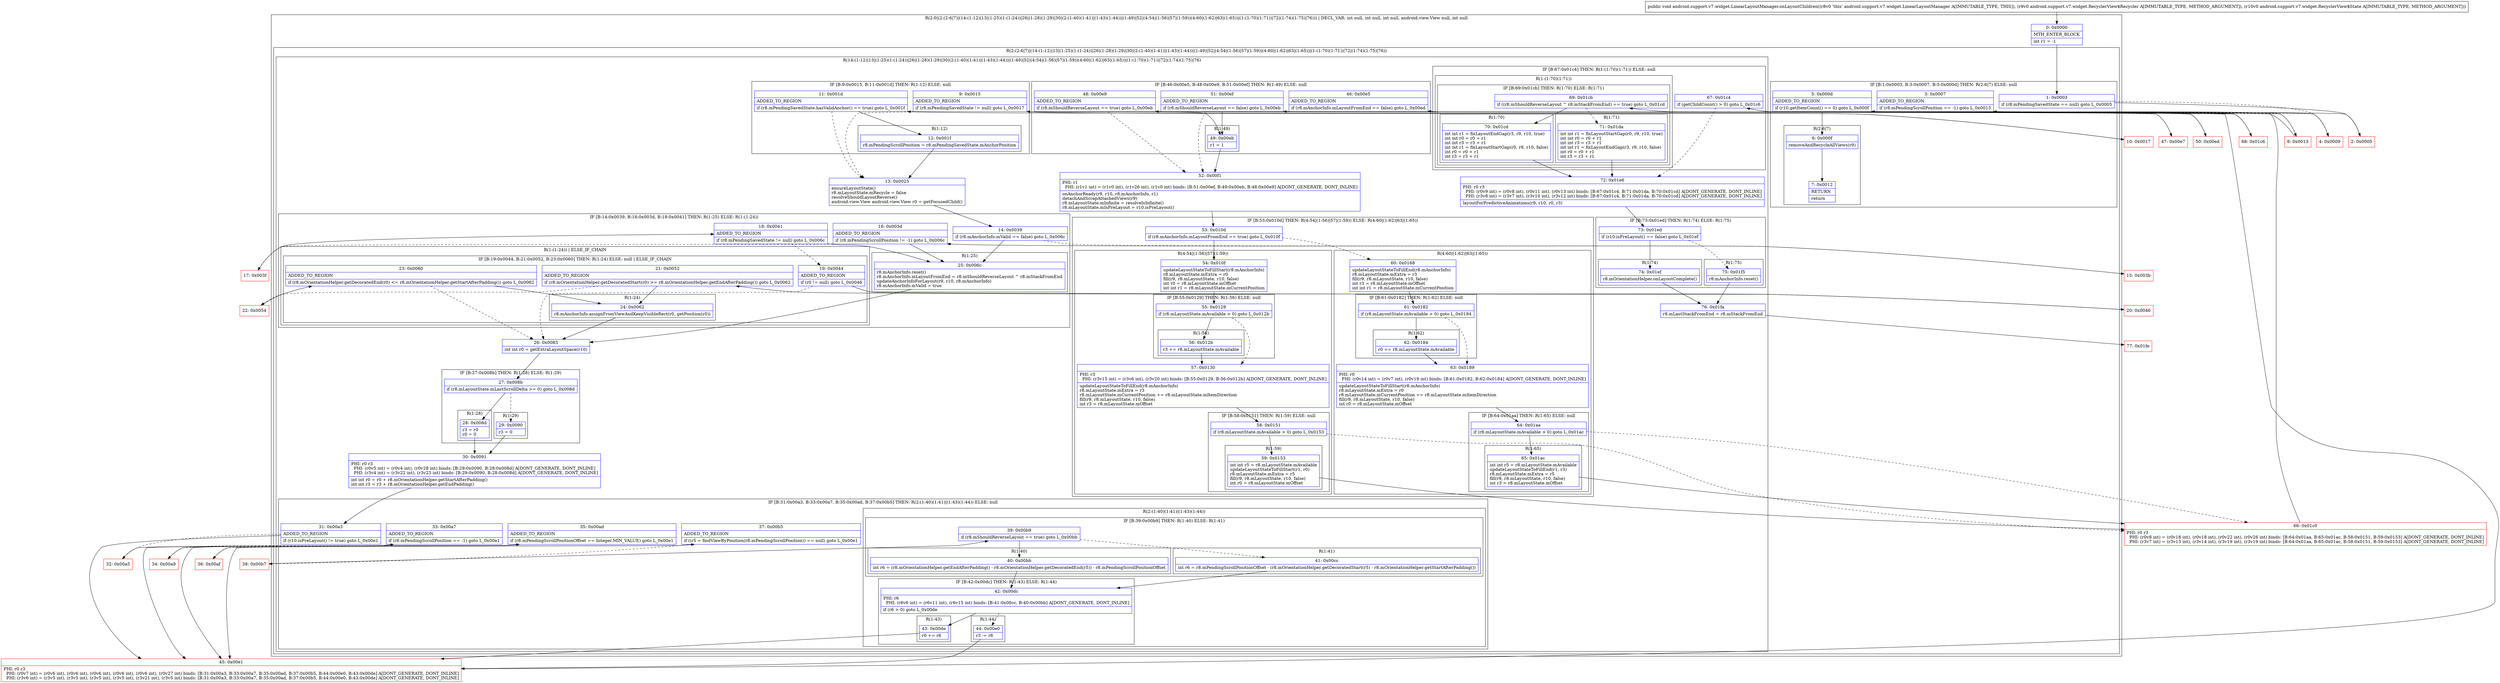digraph "CFG forandroid.support.v7.widget.LinearLayoutManager.onLayoutChildren(Landroid\/support\/v7\/widget\/RecyclerView$Recycler;Landroid\/support\/v7\/widget\/RecyclerView$State;)V" {
subgraph cluster_Region_875300690 {
label = "R(2:0|(2:(2:6|7)|(14:(1:12)|13|(1:25)(1:(1:24))|26|(1:28)(1:29)|30|(2:(1:40)(1:41)|(1:43)(1:44))|(1:49)|52|(4:54|(1:56)|57|(1:59))(4:60|(1:62)|63|(1:65))|(1:(1:70)(1:71))|72|(1:74)(1:75)|76))) | DECL_VAR: int null, int null, int null, android.view.View null, int null\l";
node [shape=record,color=blue];
Node_0 [shape=record,label="{0\:\ 0x0000|MTH_ENTER_BLOCK\l|int r1 = \-1\l}"];
subgraph cluster_Region_634061157 {
label = "R(2:(2:6|7)|(14:(1:12)|13|(1:25)(1:(1:24))|26|(1:28)(1:29)|30|(2:(1:40)(1:41)|(1:43)(1:44))|(1:49)|52|(4:54|(1:56)|57|(1:59))(4:60|(1:62)|63|(1:65))|(1:(1:70)(1:71))|72|(1:74)(1:75)|76))";
node [shape=record,color=blue];
subgraph cluster_IfRegion_1017998880 {
label = "IF [B:1:0x0003, B:3:0x0007, B:5:0x000d] THEN: R(2:6|7) ELSE: null";
node [shape=record,color=blue];
Node_1 [shape=record,label="{1\:\ 0x0003|if (r8.mPendingSavedState == null) goto L_0x0005\l}"];
Node_3 [shape=record,label="{3\:\ 0x0007|ADDED_TO_REGION\l|if (r8.mPendingScrollPosition == \-1) goto L_0x0013\l}"];
Node_5 [shape=record,label="{5\:\ 0x000d|ADDED_TO_REGION\l|if (r10.getItemCount() == 0) goto L_0x000f\l}"];
subgraph cluster_Region_1479690279 {
label = "R(2:6|7)";
node [shape=record,color=blue];
Node_6 [shape=record,label="{6\:\ 0x000f|removeAndRecycleAllViews(r9)\l}"];
Node_7 [shape=record,label="{7\:\ 0x0012|RETURN\l|return\l}"];
}
}
subgraph cluster_Region_1039154716 {
label = "R(14:(1:12)|13|(1:25)(1:(1:24))|26|(1:28)(1:29)|30|(2:(1:40)(1:41)|(1:43)(1:44))|(1:49)|52|(4:54|(1:56)|57|(1:59))(4:60|(1:62)|63|(1:65))|(1:(1:70)(1:71))|72|(1:74)(1:75)|76)";
node [shape=record,color=blue];
subgraph cluster_IfRegion_1370813186 {
label = "IF [B:9:0x0015, B:11:0x001d] THEN: R(1:12) ELSE: null";
node [shape=record,color=blue];
Node_9 [shape=record,label="{9\:\ 0x0015|ADDED_TO_REGION\l|if (r8.mPendingSavedState != null) goto L_0x0017\l}"];
Node_11 [shape=record,label="{11\:\ 0x001d|ADDED_TO_REGION\l|if (r8.mPendingSavedState.hasValidAnchor() == true) goto L_0x001f\l}"];
subgraph cluster_Region_738791544 {
label = "R(1:12)";
node [shape=record,color=blue];
Node_12 [shape=record,label="{12\:\ 0x001f|r8.mPendingScrollPosition = r8.mPendingSavedState.mAnchorPosition\l}"];
}
}
Node_13 [shape=record,label="{13\:\ 0x0025|ensureLayoutState()\lr8.mLayoutState.mRecycle = false\lresolveShouldLayoutReverse()\landroid.view.View android.view.View r0 = getFocusedChild()\l}"];
subgraph cluster_IfRegion_2063771575 {
label = "IF [B:14:0x0039, B:16:0x003d, B:18:0x0041] THEN: R(1:25) ELSE: R(1:(1:24))";
node [shape=record,color=blue];
Node_14 [shape=record,label="{14\:\ 0x0039|if (r8.mAnchorInfo.mValid == false) goto L_0x006c\l}"];
Node_16 [shape=record,label="{16\:\ 0x003d|ADDED_TO_REGION\l|if (r8.mPendingScrollPosition != \-1) goto L_0x006c\l}"];
Node_18 [shape=record,label="{18\:\ 0x0041|ADDED_TO_REGION\l|if (r8.mPendingSavedState != null) goto L_0x006c\l}"];
subgraph cluster_Region_834386816 {
label = "R(1:25)";
node [shape=record,color=blue];
Node_25 [shape=record,label="{25\:\ 0x006c|r8.mAnchorInfo.reset()\lr8.mAnchorInfo.mLayoutFromEnd = r8.mShouldReverseLayout ^ r8.mStackFromEnd\lupdateAnchorInfoForLayout(r9, r10, r8.mAnchorInfo)\lr8.mAnchorInfo.mValid = true\l}"];
}
subgraph cluster_Region_1197568598 {
label = "R(1:(1:24)) | ELSE_IF_CHAIN\l";
node [shape=record,color=blue];
subgraph cluster_IfRegion_479322506 {
label = "IF [B:19:0x0044, B:21:0x0052, B:23:0x0060] THEN: R(1:24) ELSE: null | ELSE_IF_CHAIN\l";
node [shape=record,color=blue];
Node_19 [shape=record,label="{19\:\ 0x0044|ADDED_TO_REGION\l|if (r0 != null) goto L_0x0046\l}"];
Node_21 [shape=record,label="{21\:\ 0x0052|ADDED_TO_REGION\l|if (r8.mOrientationHelper.getDecoratedStart(r0) \>= r8.mOrientationHelper.getEndAfterPadding()) goto L_0x0062\l}"];
Node_23 [shape=record,label="{23\:\ 0x0060|ADDED_TO_REGION\l|if (r8.mOrientationHelper.getDecoratedEnd(r0) \<= r8.mOrientationHelper.getStartAfterPadding()) goto L_0x0062\l}"];
subgraph cluster_Region_1213428701 {
label = "R(1:24)";
node [shape=record,color=blue];
Node_24 [shape=record,label="{24\:\ 0x0062|r8.mAnchorInfo.assignFromViewAndKeepVisibleRect(r0, getPosition(r0))\l}"];
}
}
}
}
Node_26 [shape=record,label="{26\:\ 0x0083|int int r0 = getExtraLayoutSpace(r10)\l}"];
subgraph cluster_IfRegion_596586514 {
label = "IF [B:27:0x008b] THEN: R(1:28) ELSE: R(1:29)";
node [shape=record,color=blue];
Node_27 [shape=record,label="{27\:\ 0x008b|if (r8.mLayoutState.mLastScrollDelta \>= 0) goto L_0x008d\l}"];
subgraph cluster_Region_1828775925 {
label = "R(1:28)";
node [shape=record,color=blue];
Node_28 [shape=record,label="{28\:\ 0x008d|r3 = r0\lr0 = 0\l}"];
}
subgraph cluster_Region_1371284631 {
label = "R(1:29)";
node [shape=record,color=blue];
Node_29 [shape=record,label="{29\:\ 0x0090|r3 = 0\l}"];
}
}
Node_30 [shape=record,label="{30\:\ 0x0091|PHI: r0 r3 \l  PHI: (r0v5 int) = (r0v4 int), (r0v28 int) binds: [B:29:0x0090, B:28:0x008d] A[DONT_GENERATE, DONT_INLINE]\l  PHI: (r3v4 int) = (r3v22 int), (r3v23 int) binds: [B:29:0x0090, B:28:0x008d] A[DONT_GENERATE, DONT_INLINE]\l|int int r0 = r0 + r8.mOrientationHelper.getStartAfterPadding()\lint int r3 = r3 + r8.mOrientationHelper.getEndPadding()\l}"];
subgraph cluster_IfRegion_1298007243 {
label = "IF [B:31:0x00a3, B:33:0x00a7, B:35:0x00ad, B:37:0x00b5] THEN: R(2:(1:40)(1:41)|(1:43)(1:44)) ELSE: null";
node [shape=record,color=blue];
Node_31 [shape=record,label="{31\:\ 0x00a3|ADDED_TO_REGION\l|if (r10.isPreLayout() != true) goto L_0x00e1\l}"];
Node_33 [shape=record,label="{33\:\ 0x00a7|ADDED_TO_REGION\l|if (r8.mPendingScrollPosition == \-1) goto L_0x00e1\l}"];
Node_35 [shape=record,label="{35\:\ 0x00ad|ADDED_TO_REGION\l|if (r8.mPendingScrollPositionOffset == Integer.MIN_VALUE) goto L_0x00e1\l}"];
Node_37 [shape=record,label="{37\:\ 0x00b5|ADDED_TO_REGION\l|if ((r5 = findViewByPosition(r8.mPendingScrollPosition)) == null) goto L_0x00e1\l}"];
subgraph cluster_Region_567660891 {
label = "R(2:(1:40)(1:41)|(1:43)(1:44))";
node [shape=record,color=blue];
subgraph cluster_IfRegion_1844114677 {
label = "IF [B:39:0x00b9] THEN: R(1:40) ELSE: R(1:41)";
node [shape=record,color=blue];
Node_39 [shape=record,label="{39\:\ 0x00b9|if (r8.mShouldReverseLayout == true) goto L_0x00bb\l}"];
subgraph cluster_Region_929881780 {
label = "R(1:40)";
node [shape=record,color=blue];
Node_40 [shape=record,label="{40\:\ 0x00bb|int r6 = (r8.mOrientationHelper.getEndAfterPadding() \- r8.mOrientationHelper.getDecoratedEnd(r5)) \- r8.mPendingScrollPositionOffset\l}"];
}
subgraph cluster_Region_1200510252 {
label = "R(1:41)";
node [shape=record,color=blue];
Node_41 [shape=record,label="{41\:\ 0x00cc|int r6 = r8.mPendingScrollPositionOffset \- (r8.mOrientationHelper.getDecoratedStart(r5) \- r8.mOrientationHelper.getStartAfterPadding())\l}"];
}
}
subgraph cluster_IfRegion_926897914 {
label = "IF [B:42:0x00dc] THEN: R(1:43) ELSE: R(1:44)";
node [shape=record,color=blue];
Node_42 [shape=record,label="{42\:\ 0x00dc|PHI: r6 \l  PHI: (r6v6 int) = (r6v11 int), (r6v15 int) binds: [B:41:0x00cc, B:40:0x00bb] A[DONT_GENERATE, DONT_INLINE]\l|if (r6 \> 0) goto L_0x00de\l}"];
subgraph cluster_Region_288119963 {
label = "R(1:43)";
node [shape=record,color=blue];
Node_43 [shape=record,label="{43\:\ 0x00de|r0 += r6\l}"];
}
subgraph cluster_Region_1780391792 {
label = "R(1:44)";
node [shape=record,color=blue];
Node_44 [shape=record,label="{44\:\ 0x00e0|r3 \-= r6\l}"];
}
}
}
}
subgraph cluster_IfRegion_184181898 {
label = "IF [B:46:0x00e5, B:48:0x00e9, B:51:0x00ef] THEN: R(1:49) ELSE: null";
node [shape=record,color=blue];
Node_46 [shape=record,label="{46\:\ 0x00e5|ADDED_TO_REGION\l|if (r8.mAnchorInfo.mLayoutFromEnd == false) goto L_0x00ed\l}"];
Node_48 [shape=record,label="{48\:\ 0x00e9|ADDED_TO_REGION\l|if (r8.mShouldReverseLayout == true) goto L_0x00eb\l}"];
Node_51 [shape=record,label="{51\:\ 0x00ef|ADDED_TO_REGION\l|if (r8.mShouldReverseLayout == false) goto L_0x00eb\l}"];
subgraph cluster_Region_1156326217 {
label = "R(1:49)";
node [shape=record,color=blue];
Node_49 [shape=record,label="{49\:\ 0x00eb|r1 = 1\l}"];
}
}
Node_52 [shape=record,label="{52\:\ 0x00f1|PHI: r1 \l  PHI: (r1v1 int) = (r1v0 int), (r1v26 int), (r1v0 int) binds: [B:51:0x00ef, B:49:0x00eb, B:48:0x00e9] A[DONT_GENERATE, DONT_INLINE]\l|onAnchorReady(r9, r10, r8.mAnchorInfo, r1)\ldetachAndScrapAttachedViews(r9)\lr8.mLayoutState.mInfinite = resolveIsInfinite()\lr8.mLayoutState.mIsPreLayout = r10.isPreLayout()\l}"];
subgraph cluster_IfRegion_95040391 {
label = "IF [B:53:0x010d] THEN: R(4:54|(1:56)|57|(1:59)) ELSE: R(4:60|(1:62)|63|(1:65))";
node [shape=record,color=blue];
Node_53 [shape=record,label="{53\:\ 0x010d|if (r8.mAnchorInfo.mLayoutFromEnd == true) goto L_0x010f\l}"];
subgraph cluster_Region_2079931908 {
label = "R(4:54|(1:56)|57|(1:59))";
node [shape=record,color=blue];
Node_54 [shape=record,label="{54\:\ 0x010f|updateLayoutStateToFillStart(r8.mAnchorInfo)\lr8.mLayoutState.mExtra = r0\lfill(r9, r8.mLayoutState, r10, false)\lint r0 = r8.mLayoutState.mOffset\lint int r1 = r8.mLayoutState.mCurrentPosition\l}"];
subgraph cluster_IfRegion_1071456923 {
label = "IF [B:55:0x0129] THEN: R(1:56) ELSE: null";
node [shape=record,color=blue];
Node_55 [shape=record,label="{55\:\ 0x0129|if (r8.mLayoutState.mAvailable \> 0) goto L_0x012b\l}"];
subgraph cluster_Region_421908555 {
label = "R(1:56)";
node [shape=record,color=blue];
Node_56 [shape=record,label="{56\:\ 0x012b|r3 += r8.mLayoutState.mAvailable\l}"];
}
}
Node_57 [shape=record,label="{57\:\ 0x0130|PHI: r3 \l  PHI: (r3v15 int) = (r3v6 int), (r3v20 int) binds: [B:55:0x0129, B:56:0x012b] A[DONT_GENERATE, DONT_INLINE]\l|updateLayoutStateToFillEnd(r8.mAnchorInfo)\lr8.mLayoutState.mExtra = r3\lr8.mLayoutState.mCurrentPosition += r8.mLayoutState.mItemDirection\lfill(r9, r8.mLayoutState, r10, false)\lint r3 = r8.mLayoutState.mOffset\l}"];
subgraph cluster_IfRegion_1914186524 {
label = "IF [B:58:0x0151] THEN: R(1:59) ELSE: null";
node [shape=record,color=blue];
Node_58 [shape=record,label="{58\:\ 0x0151|if (r8.mLayoutState.mAvailable \> 0) goto L_0x0153\l}"];
subgraph cluster_Region_871793318 {
label = "R(1:59)";
node [shape=record,color=blue];
Node_59 [shape=record,label="{59\:\ 0x0153|int int r5 = r8.mLayoutState.mAvailable\lupdateLayoutStateToFillStart(r1, r0)\lr8.mLayoutState.mExtra = r5\lfill(r9, r8.mLayoutState, r10, false)\lint r0 = r8.mLayoutState.mOffset\l}"];
}
}
}
subgraph cluster_Region_1272001904 {
label = "R(4:60|(1:62)|63|(1:65))";
node [shape=record,color=blue];
Node_60 [shape=record,label="{60\:\ 0x0168|updateLayoutStateToFillEnd(r8.mAnchorInfo)\lr8.mLayoutState.mExtra = r3\lfill(r9, r8.mLayoutState, r10, false)\lint r3 = r8.mLayoutState.mOffset\lint int r1 = r8.mLayoutState.mCurrentPosition\l}"];
subgraph cluster_IfRegion_723505121 {
label = "IF [B:61:0x0182] THEN: R(1:62) ELSE: null";
node [shape=record,color=blue];
Node_61 [shape=record,label="{61\:\ 0x0182|if (r8.mLayoutState.mAvailable \> 0) goto L_0x0184\l}"];
subgraph cluster_Region_1110573723 {
label = "R(1:62)";
node [shape=record,color=blue];
Node_62 [shape=record,label="{62\:\ 0x0184|r0 += r8.mLayoutState.mAvailable\l}"];
}
}
Node_63 [shape=record,label="{63\:\ 0x0189|PHI: r0 \l  PHI: (r0v14 int) = (r0v7 int), (r0v19 int) binds: [B:61:0x0182, B:62:0x0184] A[DONT_GENERATE, DONT_INLINE]\l|updateLayoutStateToFillStart(r8.mAnchorInfo)\lr8.mLayoutState.mExtra = r0\lr8.mLayoutState.mCurrentPosition += r8.mLayoutState.mItemDirection\lfill(r9, r8.mLayoutState, r10, false)\lint r0 = r8.mLayoutState.mOffset\l}"];
subgraph cluster_IfRegion_2138957582 {
label = "IF [B:64:0x01aa] THEN: R(1:65) ELSE: null";
node [shape=record,color=blue];
Node_64 [shape=record,label="{64\:\ 0x01aa|if (r8.mLayoutState.mAvailable \> 0) goto L_0x01ac\l}"];
subgraph cluster_Region_755858792 {
label = "R(1:65)";
node [shape=record,color=blue];
Node_65 [shape=record,label="{65\:\ 0x01ac|int int r5 = r8.mLayoutState.mAvailable\lupdateLayoutStateToFillEnd(r1, r3)\lr8.mLayoutState.mExtra = r5\lfill(r9, r8.mLayoutState, r10, false)\lint r3 = r8.mLayoutState.mOffset\l}"];
}
}
}
}
subgraph cluster_IfRegion_694340480 {
label = "IF [B:67:0x01c4] THEN: R(1:(1:70)(1:71)) ELSE: null";
node [shape=record,color=blue];
Node_67 [shape=record,label="{67\:\ 0x01c4|if (getChildCount() \> 0) goto L_0x01c6\l}"];
subgraph cluster_Region_445728123 {
label = "R(1:(1:70)(1:71))";
node [shape=record,color=blue];
subgraph cluster_IfRegion_1336209679 {
label = "IF [B:69:0x01cb] THEN: R(1:70) ELSE: R(1:71)";
node [shape=record,color=blue];
Node_69 [shape=record,label="{69\:\ 0x01cb|if ((r8.mShouldReverseLayout ^ r8.mStackFromEnd) == true) goto L_0x01cd\l}"];
subgraph cluster_Region_446517752 {
label = "R(1:70)";
node [shape=record,color=blue];
Node_70 [shape=record,label="{70\:\ 0x01cd|int int r1 = fixLayoutEndGap(r3, r9, r10, true)\lint int r0 = r0 + r1\lint int r3 = r3 + r1\lint int r1 = fixLayoutStartGap(r0, r9, r10, false)\lint r0 = r0 + r1\lint r3 = r3 + r1\l}"];
}
subgraph cluster_Region_1487246633 {
label = "R(1:71)";
node [shape=record,color=blue];
Node_71 [shape=record,label="{71\:\ 0x01da|int int r1 = fixLayoutStartGap(r0, r9, r10, true)\lint int r0 = r0 + r1\lint int r3 = r3 + r1\lint int r1 = fixLayoutEndGap(r3, r9, r10, false)\lint r0 = r0 + r1\lint r3 = r3 + r1\l}"];
}
}
}
}
Node_72 [shape=record,label="{72\:\ 0x01e6|PHI: r0 r3 \l  PHI: (r0v9 int) = (r0v8 int), (r0v11 int), (r0v13 int) binds: [B:67:0x01c4, B:71:0x01da, B:70:0x01cd] A[DONT_GENERATE, DONT_INLINE]\l  PHI: (r3v8 int) = (r3v7 int), (r3v10 int), (r3v12 int) binds: [B:67:0x01c4, B:71:0x01da, B:70:0x01cd] A[DONT_GENERATE, DONT_INLINE]\l|layoutForPredictiveAnimations(r9, r10, r0, r3)\l}"];
subgraph cluster_IfRegion_1609644642 {
label = "IF [B:73:0x01ed] THEN: R(1:74) ELSE: R(1:75)";
node [shape=record,color=blue];
Node_73 [shape=record,label="{73\:\ 0x01ed|if (r10.isPreLayout() == false) goto L_0x01ef\l}"];
subgraph cluster_Region_1626395863 {
label = "R(1:74)";
node [shape=record,color=blue];
Node_74 [shape=record,label="{74\:\ 0x01ef|r8.mOrientationHelper.onLayoutComplete()\l}"];
}
subgraph cluster_Region_1885007663 {
label = "R(1:75)";
node [shape=record,color=blue];
Node_75 [shape=record,label="{75\:\ 0x01f5|r8.mAnchorInfo.reset()\l}"];
}
}
Node_76 [shape=record,label="{76\:\ 0x01fa|r8.mLastStackFromEnd = r8.mStackFromEnd\l}"];
}
}
}
Node_2 [shape=record,color=red,label="{2\:\ 0x0005}"];
Node_4 [shape=record,color=red,label="{4\:\ 0x0009}"];
Node_8 [shape=record,color=red,label="{8\:\ 0x0013}"];
Node_10 [shape=record,color=red,label="{10\:\ 0x0017}"];
Node_15 [shape=record,color=red,label="{15\:\ 0x003b}"];
Node_17 [shape=record,color=red,label="{17\:\ 0x003f}"];
Node_20 [shape=record,color=red,label="{20\:\ 0x0046}"];
Node_22 [shape=record,color=red,label="{22\:\ 0x0054}"];
Node_32 [shape=record,color=red,label="{32\:\ 0x00a5}"];
Node_34 [shape=record,color=red,label="{34\:\ 0x00a9}"];
Node_36 [shape=record,color=red,label="{36\:\ 0x00af}"];
Node_38 [shape=record,color=red,label="{38\:\ 0x00b7}"];
Node_45 [shape=record,color=red,label="{45\:\ 0x00e1|PHI: r0 r3 \l  PHI: (r0v7 int) = (r0v6 int), (r0v6 int), (r0v6 int), (r0v6 int), (r0v6 int), (r0v27 int) binds: [B:31:0x00a3, B:33:0x00a7, B:35:0x00ad, B:37:0x00b5, B:44:0x00e0, B:43:0x00de] A[DONT_GENERATE, DONT_INLINE]\l  PHI: (r3v6 int) = (r3v5 int), (r3v5 int), (r3v5 int), (r3v5 int), (r3v21 int), (r3v5 int) binds: [B:31:0x00a3, B:33:0x00a7, B:35:0x00ad, B:37:0x00b5, B:44:0x00e0, B:43:0x00de] A[DONT_GENERATE, DONT_INLINE]\l}"];
Node_47 [shape=record,color=red,label="{47\:\ 0x00e7}"];
Node_50 [shape=record,color=red,label="{50\:\ 0x00ed}"];
Node_66 [shape=record,color=red,label="{66\:\ 0x01c0|PHI: r0 r3 \l  PHI: (r0v8 int) = (r0v18 int), (r0v18 int), (r0v22 int), (r0v26 int) binds: [B:64:0x01aa, B:65:0x01ac, B:58:0x0151, B:59:0x0153] A[DONT_GENERATE, DONT_INLINE]\l  PHI: (r3v7 int) = (r3v13 int), (r3v14 int), (r3v19 int), (r3v19 int) binds: [B:64:0x01aa, B:65:0x01ac, B:58:0x0151, B:59:0x0153] A[DONT_GENERATE, DONT_INLINE]\l}"];
Node_68 [shape=record,color=red,label="{68\:\ 0x01c6}"];
Node_77 [shape=record,color=red,label="{77\:\ 0x01fe}"];
MethodNode[shape=record,label="{public void android.support.v7.widget.LinearLayoutManager.onLayoutChildren((r8v0 'this' android.support.v7.widget.LinearLayoutManager A[IMMUTABLE_TYPE, THIS]), (r9v0 android.support.v7.widget.RecyclerView$Recycler A[IMMUTABLE_TYPE, METHOD_ARGUMENT]), (r10v0 android.support.v7.widget.RecyclerView$State A[IMMUTABLE_TYPE, METHOD_ARGUMENT])) }"];
MethodNode -> Node_0;
Node_0 -> Node_1;
Node_1 -> Node_2;
Node_1 -> Node_4[style=dashed];
Node_3 -> Node_4[style=dashed];
Node_3 -> Node_8;
Node_5 -> Node_6;
Node_5 -> Node_8[style=dashed];
Node_6 -> Node_7;
Node_9 -> Node_10;
Node_9 -> Node_13[style=dashed];
Node_11 -> Node_12;
Node_11 -> Node_13[style=dashed];
Node_12 -> Node_13;
Node_13 -> Node_14;
Node_14 -> Node_15[style=dashed];
Node_14 -> Node_25;
Node_16 -> Node_17[style=dashed];
Node_16 -> Node_25;
Node_18 -> Node_19[style=dashed];
Node_18 -> Node_25;
Node_25 -> Node_26;
Node_19 -> Node_20;
Node_19 -> Node_26[style=dashed];
Node_21 -> Node_22[style=dashed];
Node_21 -> Node_24;
Node_23 -> Node_24;
Node_23 -> Node_26[style=dashed];
Node_24 -> Node_26;
Node_26 -> Node_27;
Node_27 -> Node_28;
Node_27 -> Node_29[style=dashed];
Node_28 -> Node_30;
Node_29 -> Node_30;
Node_30 -> Node_31;
Node_31 -> Node_32[style=dashed];
Node_31 -> Node_45;
Node_33 -> Node_34[style=dashed];
Node_33 -> Node_45;
Node_35 -> Node_36[style=dashed];
Node_35 -> Node_45;
Node_37 -> Node_38[style=dashed];
Node_37 -> Node_45;
Node_39 -> Node_40;
Node_39 -> Node_41[style=dashed];
Node_40 -> Node_42;
Node_41 -> Node_42;
Node_42 -> Node_43;
Node_42 -> Node_44[style=dashed];
Node_43 -> Node_45;
Node_44 -> Node_45;
Node_46 -> Node_47[style=dashed];
Node_46 -> Node_50;
Node_48 -> Node_49;
Node_48 -> Node_52[style=dashed];
Node_51 -> Node_49;
Node_51 -> Node_52[style=dashed];
Node_49 -> Node_52;
Node_52 -> Node_53;
Node_53 -> Node_54;
Node_53 -> Node_60[style=dashed];
Node_54 -> Node_55;
Node_55 -> Node_56;
Node_55 -> Node_57[style=dashed];
Node_56 -> Node_57;
Node_57 -> Node_58;
Node_58 -> Node_59;
Node_58 -> Node_66[style=dashed];
Node_59 -> Node_66;
Node_60 -> Node_61;
Node_61 -> Node_62;
Node_61 -> Node_63[style=dashed];
Node_62 -> Node_63;
Node_63 -> Node_64;
Node_64 -> Node_65;
Node_64 -> Node_66[style=dashed];
Node_65 -> Node_66;
Node_67 -> Node_68;
Node_67 -> Node_72[style=dashed];
Node_69 -> Node_70;
Node_69 -> Node_71[style=dashed];
Node_70 -> Node_72;
Node_71 -> Node_72;
Node_72 -> Node_73;
Node_73 -> Node_74;
Node_73 -> Node_75[style=dashed];
Node_74 -> Node_76;
Node_75 -> Node_76;
Node_76 -> Node_77;
Node_2 -> Node_3;
Node_4 -> Node_5;
Node_8 -> Node_9;
Node_10 -> Node_11;
Node_15 -> Node_16;
Node_17 -> Node_18;
Node_20 -> Node_21;
Node_22 -> Node_23;
Node_32 -> Node_33;
Node_34 -> Node_35;
Node_36 -> Node_37;
Node_38 -> Node_39;
Node_45 -> Node_46;
Node_47 -> Node_48;
Node_50 -> Node_51;
Node_66 -> Node_67;
Node_68 -> Node_69;
}

